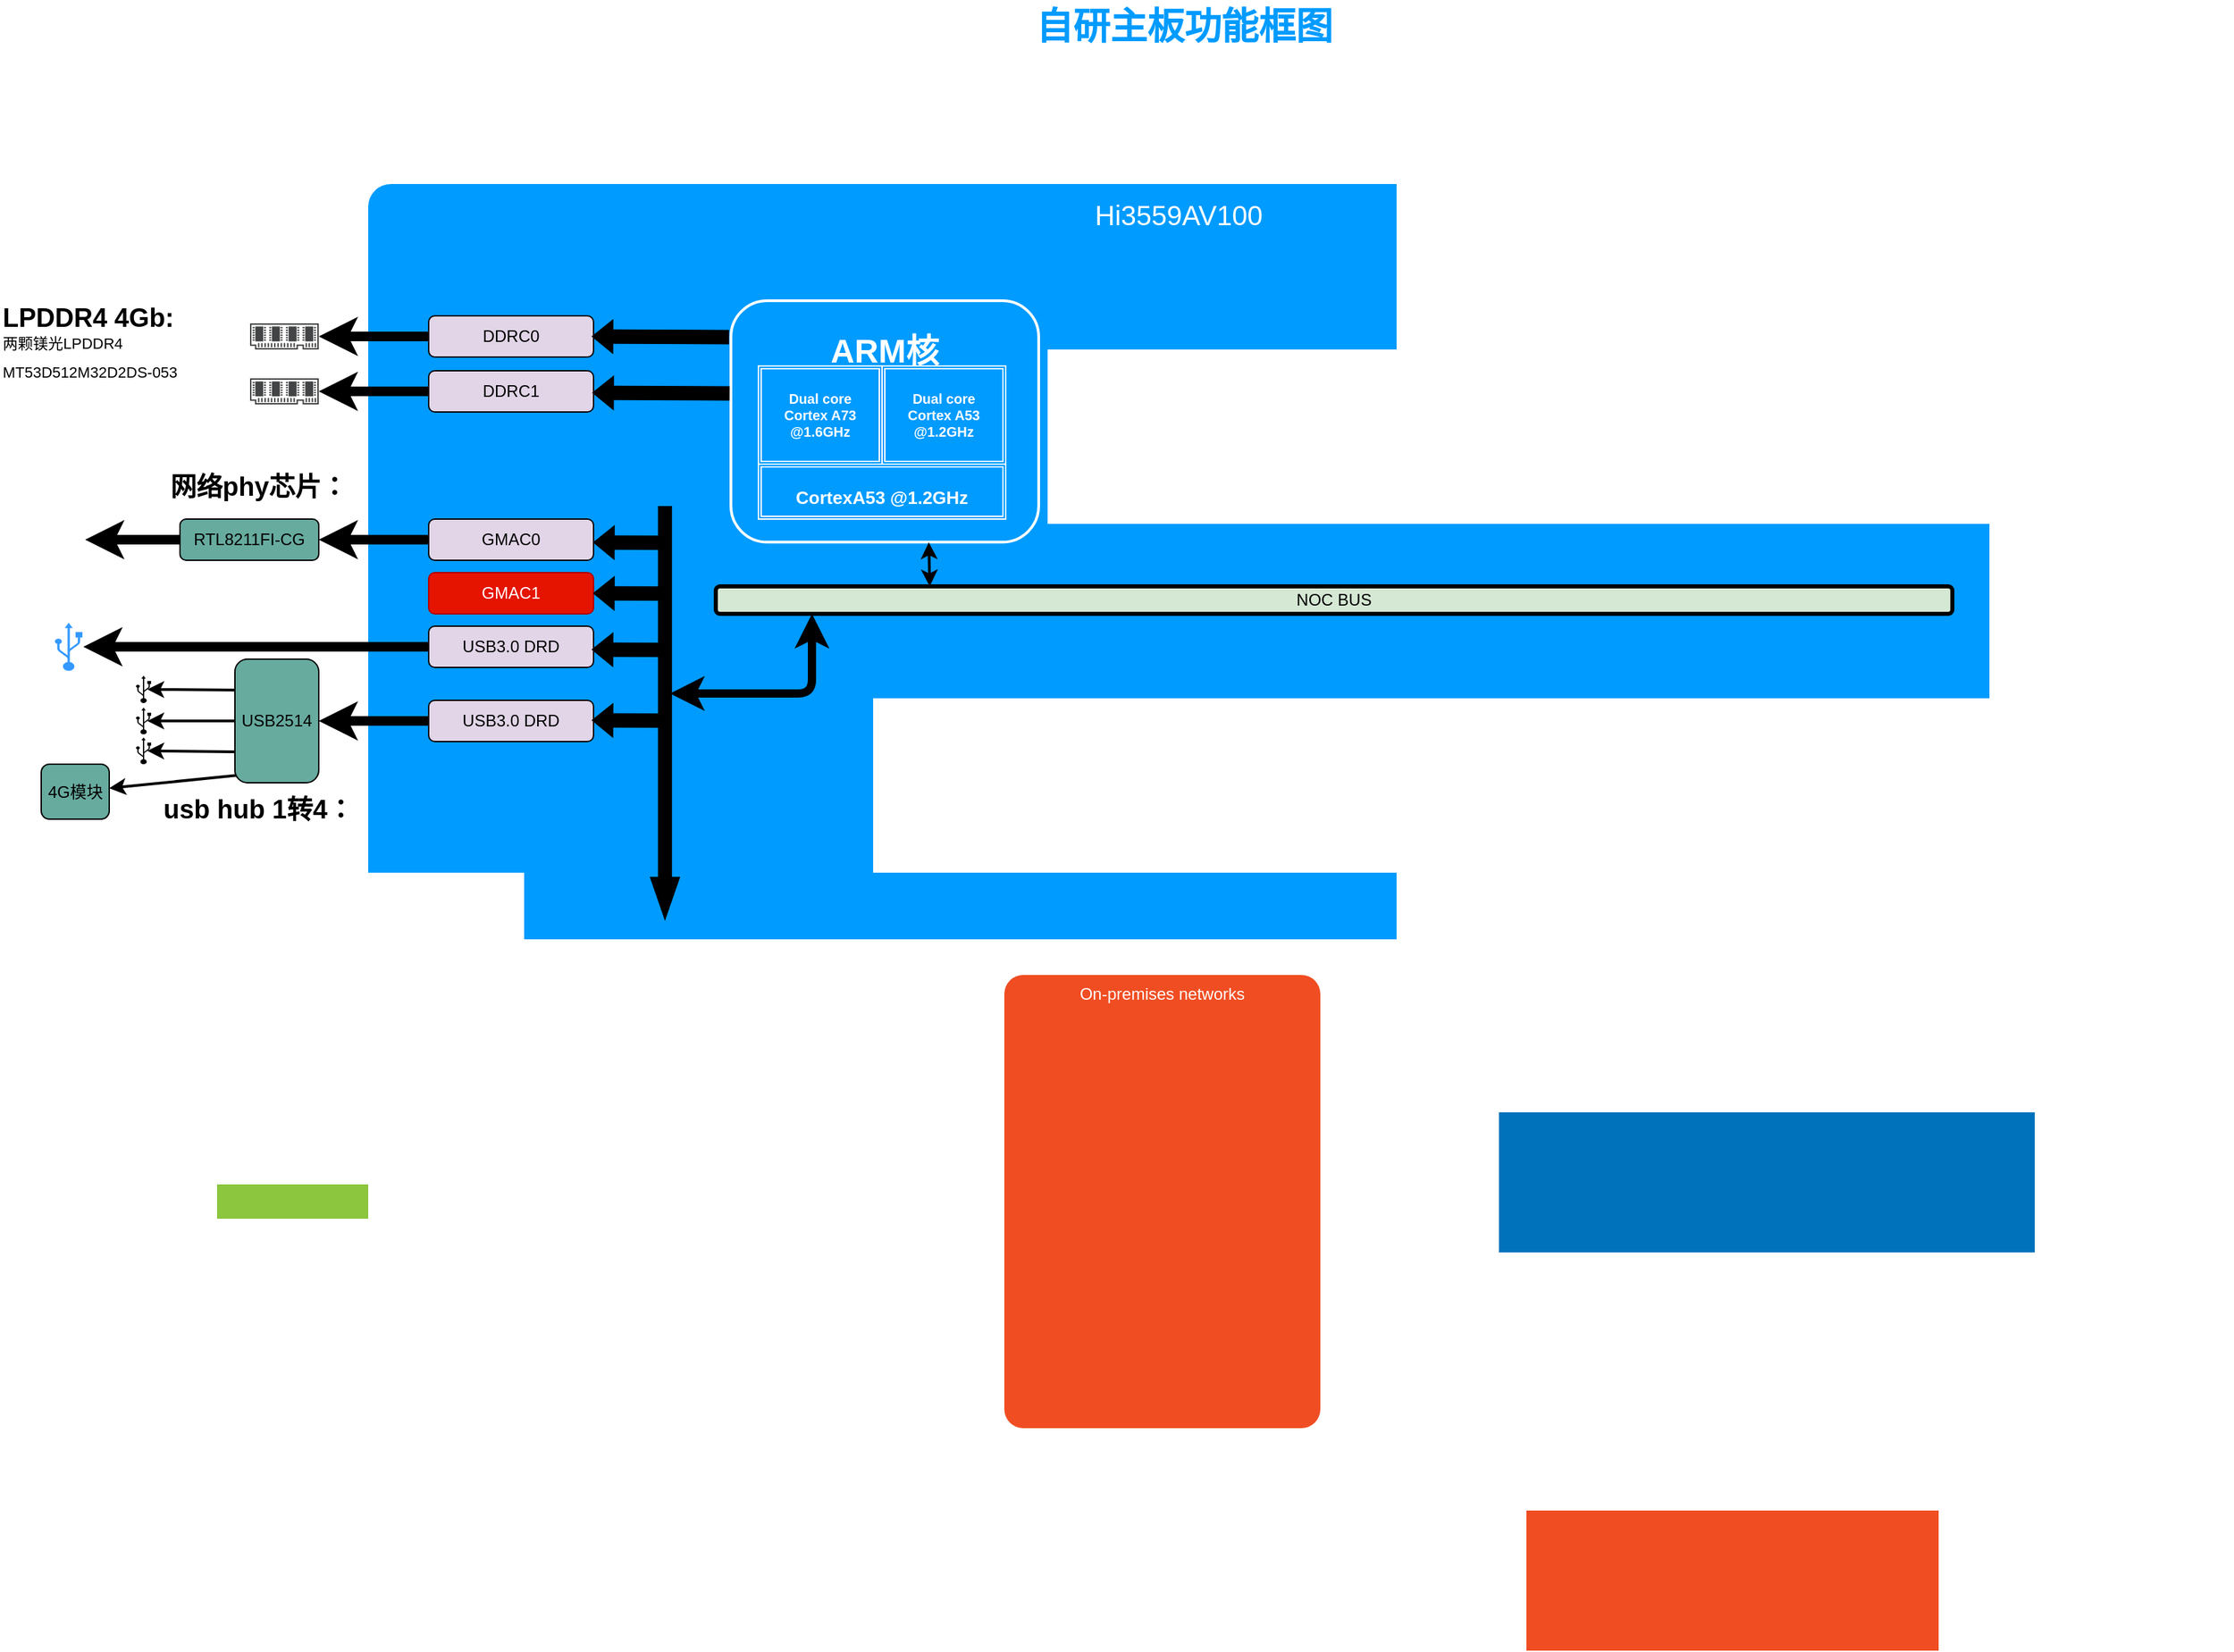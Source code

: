 <mxfile version="13.1.3" type="github">
  <diagram name="Page-1" id="7a6c530e-6e37-e111-ec74-82921da8cc10">
    <mxGraphModel dx="1185" dy="635" grid="1" gridSize="10" guides="1" tooltips="1" connect="1" arrows="1" fold="1" page="1" pageScale="1.5" pageWidth="1169" pageHeight="826" background="none" math="0" shadow="0">
      <root>
        <mxCell id="0" style=";html=1;" />
        <mxCell id="1" style=";html=1;" parent="0" />
        <mxCell id="23046e2b9bb16c14-116" value="Hi3559AV100" style="whiteSpace=wrap;html=1;rounded=1;shadow=0;strokeColor=none;strokeWidth=2;fillColor=#009BFF;fontSize=20;fontColor=#FFFFFF;align=center;arcSize=3;verticalAlign=top;spacingTop=4;" parent="1" vertex="1">
          <mxGeometry x="287" y="154" width="1180" height="550" as="geometry" />
        </mxCell>
        <mxCell id="23046e2b9bb16c14-28" value="On-premises networks" style="rounded=1;whiteSpace=wrap;html=1;shadow=0;strokeWidth=2;fillColor=#F04D22;fontSize=12;fontColor=#FFFFFF;align=center;strokeColor=none;arcSize=6;verticalAlign=top;" parent="1" vertex="1">
          <mxGeometry x="750" y="730" width="230" height="330" as="geometry" />
        </mxCell>
        <mxCell id="23046e2b9bb16c14-50" value="&lt;h1&gt;&lt;b style=&quot;color: rgb(255 , 255 , 255)&quot;&gt;ARM核&lt;/b&gt;&lt;/h1&gt;" style="rounded=1;whiteSpace=wrap;html=1;shadow=0;strokeWidth=2;fillColor=none;fontSize=12;fontColor=#000000;align=center;strokeColor=#FFFFFF;verticalAlign=top;" parent="1" vertex="1">
          <mxGeometry x="551" y="239" width="224" height="175.75" as="geometry" />
        </mxCell>
        <mxCell id="23046e2b9bb16c14-84" value="" style="rounded=0;whiteSpace=wrap;html=1;shadow=0;strokeWidth=2;fillColor=#F04D22;fontSize=12;fontColor=#FFFFFF;align=center;strokeColor=none;arcSize=6;verticalAlign=top;" parent="1" vertex="1">
          <mxGeometry x="1130" y="1120" width="300" height="102" as="geometry" />
        </mxCell>
        <mxCell id="23046e2b9bb16c14-85" value="" style="rounded=0;whiteSpace=wrap;html=1;shadow=0;strokeWidth=2;fillColor=#8BC63E;fontSize=12;fontColor=#FFFFFF;align=center;strokeColor=none;arcSize=6;verticalAlign=top;" parent="1" vertex="1">
          <mxGeometry x="177" y="882.5" width="110" height="25" as="geometry" />
        </mxCell>
        <mxCell id="23046e2b9bb16c14-86" value="" style="rounded=0;whiteSpace=wrap;html=1;shadow=0;strokeWidth=2;fillColor=#0072BC;fontSize=12;fontColor=#FFFFFF;align=center;strokeColor=none;arcSize=3;verticalAlign=top;" parent="1" vertex="1">
          <mxGeometry x="1110" y="830" width="390" height="102" as="geometry" />
        </mxCell>
        <mxCell id="23046e2b9bb16c14-114" value="自研主板功能框图" style="text;html=1;strokeColor=none;fillColor=none;align=center;verticalAlign=middle;whiteSpace=wrap;rounded=0;shadow=0;fontSize=27;fontColor=#009BFF;fontStyle=1" parent="1" vertex="1">
          <mxGeometry x="118" y="20" width="1526" height="40" as="geometry" />
        </mxCell>
        <mxCell id="d0uxPwlX2UspknhCcL_q-5" value="&lt;div style=&quot;font-size: 10px&quot;&gt;&lt;font style=&quot;font-size: 10px&quot;&gt;Dual core&lt;/font&gt;&lt;/div&gt;&lt;div style=&quot;font-size: 10px&quot;&gt;&lt;font style=&quot;font-size: 10px&quot;&gt;Cortex A73&lt;/font&gt;&lt;/div&gt;&lt;div style=&quot;font-size: 10px&quot;&gt;&lt;font style=&quot;font-size: 10px&quot;&gt;@1.6GHz&lt;/font&gt;&lt;/div&gt;" style="shape=ext;double=1;rounded=1;whiteSpace=wrap;html=1;fillColor=none;fontSize=27;fontColor=#FFFFFF;labelBackgroundColor=none;strokeColor=#FFFFFF;arcSize=0;fontStyle=1" parent="1" vertex="1">
          <mxGeometry x="571" y="286.5" width="90" height="71.5" as="geometry" />
        </mxCell>
        <mxCell id="d0uxPwlX2UspknhCcL_q-6" value="&lt;div style=&quot;font-size: 10px&quot;&gt;&lt;font style=&quot;font-size: 10px&quot;&gt;Dual core&lt;/font&gt;&lt;/div&gt;&lt;div style=&quot;font-size: 10px&quot;&gt;&lt;font style=&quot;font-size: 10px&quot;&gt;Cortex A53&lt;/font&gt;&lt;/div&gt;&lt;div style=&quot;font-size: 10px&quot;&gt;&lt;font style=&quot;font-size: 10px&quot;&gt;@1.2GHz&lt;/font&gt;&lt;/div&gt;" style="shape=ext;double=1;rounded=1;whiteSpace=wrap;html=1;fillColor=none;fontSize=27;fontColor=#FFFFFF;labelBackgroundColor=none;strokeColor=#FFFFFF;arcSize=0;fontStyle=1" parent="1" vertex="1">
          <mxGeometry x="661" y="286.5" width="90" height="71.5" as="geometry" />
        </mxCell>
        <mxCell id="d0uxPwlX2UspknhCcL_q-7" value="&lt;div&gt;&lt;font style=&quot;font-size: 13px&quot;&gt;CortexA53 @1.2GHz&lt;/font&gt;&lt;/div&gt;" style="shape=ext;double=1;rounded=1;whiteSpace=wrap;html=1;fillColor=none;fontSize=27;fontColor=#FFFFFF;labelBackgroundColor=none;strokeColor=#FFFFFF;arcSize=0;fontStyle=1" parent="1" vertex="1">
          <mxGeometry x="571" y="358" width="180" height="40" as="geometry" />
        </mxCell>
        <mxCell id="Mv4ZrgfnmBRwQUOOTOrC-1" value="NOC BUS" style="rounded=1;whiteSpace=wrap;html=1;fillColor=#d5e8d4;strokeColor=#000000;strokeWidth=3;" parent="1" vertex="1">
          <mxGeometry x="540" y="447" width="900" height="20" as="geometry" />
        </mxCell>
        <mxCell id="Mv4ZrgfnmBRwQUOOTOrC-4" value="" style="endArrow=classic;startArrow=classic;html=1;exitX=0.173;exitY=0;exitDx=0;exitDy=0;exitPerimeter=0;strokeWidth=2;entryX=0.643;entryY=1.001;entryDx=0;entryDy=0;entryPerimeter=0;" parent="1" source="Mv4ZrgfnmBRwQUOOTOrC-1" target="23046e2b9bb16c14-50" edge="1">
          <mxGeometry width="50" height="50" relative="1" as="geometry">
            <mxPoint x="490" y="467" as="sourcePoint" />
            <mxPoint x="540" y="417" as="targetPoint" />
          </mxGeometry>
        </mxCell>
        <mxCell id="Mv4ZrgfnmBRwQUOOTOrC-6" value="" style="html=1;shadow=0;dashed=0;align=center;verticalAlign=middle;shape=mxgraph.arrows2.arrow;dy=0.6;dx=26;direction=south;notch=0;strokeColor=#000000;strokeWidth=3;fillColor=#000000;" parent="1" vertex="1">
          <mxGeometry x="494" y="390" width="18" height="296" as="geometry" />
        </mxCell>
        <mxCell id="Mv4ZrgfnmBRwQUOOTOrC-8" value="" style="endArrow=classic;startArrow=classic;html=1;strokeWidth=6;jumpSize=7;exitX=0;exitY=0;exitDx=135;exitDy=5.4;exitPerimeter=0;" parent="1" source="Mv4ZrgfnmBRwQUOOTOrC-6" edge="1">
          <mxGeometry width="50" height="50" relative="1" as="geometry">
            <mxPoint x="560" y="517" as="sourcePoint" />
            <mxPoint x="610" y="467" as="targetPoint" />
            <Array as="points">
              <mxPoint x="610" y="525" />
            </Array>
          </mxGeometry>
        </mxCell>
        <mxCell id="Mv4ZrgfnmBRwQUOOTOrC-26" value="" style="edgeStyle=orthogonalEdgeStyle;rounded=0;jumpSize=7;orthogonalLoop=1;jettySize=auto;html=1;strokeWidth=7;fillColor=#000000;" parent="1" source="Mv4ZrgfnmBRwQUOOTOrC-9" edge="1">
          <mxGeometry relative="1" as="geometry">
            <mxPoint x="251" y="265" as="targetPoint" />
          </mxGeometry>
        </mxCell>
        <mxCell id="Mv4ZrgfnmBRwQUOOTOrC-9" value="DDRC0" style="rounded=1;whiteSpace=wrap;html=1;strokeColor=#000000;strokeWidth=1;fillColor=#e1d5e7;" parent="1" vertex="1">
          <mxGeometry x="331" y="250" width="120" height="30" as="geometry" />
        </mxCell>
        <mxCell id="Mv4ZrgfnmBRwQUOOTOrC-22" value="" style="edgeStyle=orthogonalEdgeStyle;rounded=0;jumpSize=7;orthogonalLoop=1;jettySize=auto;html=1;strokeWidth=7;fillColor=#000000;" parent="1" source="Mv4ZrgfnmBRwQUOOTOrC-10" edge="1">
          <mxGeometry relative="1" as="geometry">
            <mxPoint x="251" y="305" as="targetPoint" />
          </mxGeometry>
        </mxCell>
        <mxCell id="Mv4ZrgfnmBRwQUOOTOrC-10" value="DDRC1" style="rounded=1;whiteSpace=wrap;html=1;strokeColor=#000000;strokeWidth=1;fillColor=#e1d5e7;" parent="1" vertex="1">
          <mxGeometry x="331" y="290" width="120" height="30" as="geometry" />
        </mxCell>
        <mxCell id="Mv4ZrgfnmBRwQUOOTOrC-14" value="" style="shape=flexArrow;endArrow=classic;html=1;strokeWidth=1;exitX=0.005;exitY=0.151;exitDx=0;exitDy=0;exitPerimeter=0;entryX=1;entryY=0.5;entryDx=0;entryDy=0;fillColor=#000000;strokeColor=none;endWidth=14.286;endSize=4.962;width=10.476;" parent="1" edge="1">
          <mxGeometry width="50" height="50" relative="1" as="geometry">
            <mxPoint x="550.12" y="265.538" as="sourcePoint" />
            <mxPoint x="449" y="265" as="targetPoint" />
          </mxGeometry>
        </mxCell>
        <mxCell id="Mv4ZrgfnmBRwQUOOTOrC-18" value="" style="shape=flexArrow;endArrow=classic;html=1;strokeWidth=1;exitX=0.005;exitY=0.151;exitDx=0;exitDy=0;exitPerimeter=0;entryX=1;entryY=0.5;entryDx=0;entryDy=0;fillColor=#000000;strokeColor=none;endWidth=14.286;endSize=4.962;width=10.476;" parent="1" edge="1">
          <mxGeometry width="50" height="50" relative="1" as="geometry">
            <mxPoint x="550.56" y="306.538" as="sourcePoint" />
            <mxPoint x="449.44" y="306" as="targetPoint" />
          </mxGeometry>
        </mxCell>
        <mxCell id="Mv4ZrgfnmBRwQUOOTOrC-30" value="" style="edgeStyle=orthogonalEdgeStyle;rounded=0;jumpSize=7;orthogonalLoop=1;jettySize=auto;html=1;strokeWidth=7;fillColor=#000000;" parent="1" source="Mv4ZrgfnmBRwQUOOTOrC-27" target="Mv4ZrgfnmBRwQUOOTOrC-29" edge="1">
          <mxGeometry relative="1" as="geometry" />
        </mxCell>
        <mxCell id="Mv4ZrgfnmBRwQUOOTOrC-27" value="GMAC0" style="rounded=1;whiteSpace=wrap;html=1;strokeColor=#000000;strokeWidth=1;fillColor=#e1d5e7;" parent="1" vertex="1">
          <mxGeometry x="331" y="398" width="120" height="30" as="geometry" />
        </mxCell>
        <mxCell id="DTykmbCHgorcb7IWtGqV-23" value="" style="edgeStyle=orthogonalEdgeStyle;rounded=0;orthogonalLoop=1;jettySize=auto;html=1;strokeWidth=7;entryX=1;entryY=0.5;entryDx=0;entryDy=0;" edge="1" parent="1" source="Mv4ZrgfnmBRwQUOOTOrC-29" target="DTykmbCHgorcb7IWtGqV-14">
          <mxGeometry relative="1" as="geometry">
            <mxPoint x="51" y="413" as="targetPoint" />
          </mxGeometry>
        </mxCell>
        <mxCell id="Mv4ZrgfnmBRwQUOOTOrC-29" value="RTL8211FI-CG" style="rounded=1;whiteSpace=wrap;html=1;strokeColor=#000000;strokeWidth=1;fillColor=#67AB9F;" parent="1" vertex="1">
          <mxGeometry x="150" y="398" width="101" height="30" as="geometry" />
        </mxCell>
        <mxCell id="Mv4ZrgfnmBRwQUOOTOrC-28" value="GMAC1" style="rounded=1;whiteSpace=wrap;html=1;strokeColor=#B20000;strokeWidth=1;fillColor=#e51400;fontColor=#ffffff;" parent="1" vertex="1">
          <mxGeometry x="331" y="437" width="120" height="30" as="geometry" />
        </mxCell>
        <mxCell id="Mv4ZrgfnmBRwQUOOTOrC-33" value="&lt;b&gt;&lt;font style=&quot;font-size: 19px&quot;&gt;LPDDR4 4Gb:&lt;br&gt;&lt;/font&gt;&lt;/b&gt;&lt;span style=&quot;text-align: center&quot;&gt;&lt;font&gt;&lt;span style=&quot;font-size: 11px&quot;&gt;两颗镁光LPDDR4 MT53D512M32D2DS-053&amp;nbsp;&lt;/span&gt;&lt;/font&gt;&lt;/span&gt;&lt;b&gt;&lt;font style=&quot;font-size: 19px&quot;&gt;&lt;br&gt;&lt;/font&gt;&lt;/b&gt;" style="text;html=1;strokeColor=none;fillColor=none;align=left;verticalAlign=middle;whiteSpace=wrap;rounded=0;" parent="1" vertex="1">
          <mxGeometry x="19" y="250" width="181" height="40" as="geometry" />
        </mxCell>
        <mxCell id="DTykmbCHgorcb7IWtGqV-1" value="" style="shape=flexArrow;endArrow=classic;html=1;strokeWidth=1;exitX=0.005;exitY=0.151;exitDx=0;exitDy=0;exitPerimeter=0;fillColor=#000000;strokeColor=none;endWidth=14.286;endSize=4.962;width=10.476;" edge="1" parent="1">
          <mxGeometry width="50" height="50" relative="1" as="geometry">
            <mxPoint x="501.12" y="415.288" as="sourcePoint" />
            <mxPoint x="450" y="415" as="targetPoint" />
          </mxGeometry>
        </mxCell>
        <mxCell id="DTykmbCHgorcb7IWtGqV-2" value="" style="shape=flexArrow;endArrow=classic;html=1;strokeWidth=1;exitX=0.005;exitY=0.151;exitDx=0;exitDy=0;exitPerimeter=0;fillColor=#000000;strokeColor=none;endWidth=14.286;endSize=4.962;width=10.476;" edge="1" parent="1">
          <mxGeometry width="50" height="50" relative="1" as="geometry">
            <mxPoint x="501.12" y="452.288" as="sourcePoint" />
            <mxPoint x="450" y="452" as="targetPoint" />
          </mxGeometry>
        </mxCell>
        <mxCell id="DTykmbCHgorcb7IWtGqV-4" value="&lt;b&gt;&lt;font style=&quot;font-size: 19px&quot;&gt;网络phy芯片：&lt;/font&gt;&lt;/b&gt;" style="text;html=1;strokeColor=none;fillColor=none;align=left;verticalAlign=middle;whiteSpace=wrap;rounded=0;" vertex="1" parent="1">
          <mxGeometry x="141" y="355" width="139" height="40" as="geometry" />
        </mxCell>
        <mxCell id="DTykmbCHgorcb7IWtGqV-12" value="" style="edgeStyle=orthogonalEdgeStyle;rounded=0;orthogonalLoop=1;jettySize=auto;html=1;strokeWidth=7;entryX=1.033;entryY=0.5;entryDx=0;entryDy=0;entryPerimeter=0;" edge="1" parent="1" source="DTykmbCHgorcb7IWtGqV-5" target="DTykmbCHgorcb7IWtGqV-13">
          <mxGeometry relative="1" as="geometry">
            <mxPoint x="251" y="491" as="targetPoint" />
          </mxGeometry>
        </mxCell>
        <mxCell id="DTykmbCHgorcb7IWtGqV-5" value="USB3.0 DRD" style="rounded=1;whiteSpace=wrap;html=1;strokeColor=#000000;strokeWidth=1;fillColor=#e1d5e7;" vertex="1" parent="1">
          <mxGeometry x="331" y="476" width="120" height="30" as="geometry" />
        </mxCell>
        <mxCell id="DTykmbCHgorcb7IWtGqV-32" value="" style="edgeStyle=orthogonalEdgeStyle;rounded=0;orthogonalLoop=1;jettySize=auto;html=1;strokeWidth=7;" edge="1" parent="1" source="DTykmbCHgorcb7IWtGqV-6" target="DTykmbCHgorcb7IWtGqV-31">
          <mxGeometry relative="1" as="geometry" />
        </mxCell>
        <mxCell id="DTykmbCHgorcb7IWtGqV-6" value="USB3.0 DRD" style="rounded=1;whiteSpace=wrap;html=1;strokeColor=#000000;strokeWidth=1;fillColor=#e1d5e7;" vertex="1" parent="1">
          <mxGeometry x="331" y="530" width="120" height="30" as="geometry" />
        </mxCell>
        <mxCell id="DTykmbCHgorcb7IWtGqV-39" style="rounded=0;orthogonalLoop=1;jettySize=auto;html=1;exitX=0;exitY=0.25;exitDx=0;exitDy=0;entryX=0.75;entryY=0.5;entryDx=0;entryDy=0;entryPerimeter=0;strokeWidth=2;" edge="1" parent="1" source="DTykmbCHgorcb7IWtGqV-31" target="DTykmbCHgorcb7IWtGqV-35">
          <mxGeometry relative="1" as="geometry" />
        </mxCell>
        <mxCell id="DTykmbCHgorcb7IWtGqV-40" style="edgeStyle=orthogonalEdgeStyle;rounded=0;orthogonalLoop=1;jettySize=auto;html=1;exitX=0;exitY=0.5;exitDx=0;exitDy=0;entryX=0.75;entryY=0.5;entryDx=0;entryDy=0;entryPerimeter=0;strokeWidth=2;" edge="1" parent="1" source="DTykmbCHgorcb7IWtGqV-31" target="DTykmbCHgorcb7IWtGqV-36">
          <mxGeometry relative="1" as="geometry" />
        </mxCell>
        <mxCell id="DTykmbCHgorcb7IWtGqV-41" style="rounded=0;orthogonalLoop=1;jettySize=auto;html=1;exitX=0;exitY=0.75;exitDx=0;exitDy=0;entryX=0.75;entryY=0.5;entryDx=0;entryDy=0;entryPerimeter=0;strokeWidth=2;" edge="1" parent="1" source="DTykmbCHgorcb7IWtGqV-31" target="DTykmbCHgorcb7IWtGqV-37">
          <mxGeometry relative="1" as="geometry" />
        </mxCell>
        <mxCell id="DTykmbCHgorcb7IWtGqV-45" value="" style="rounded=0;orthogonalLoop=1;jettySize=auto;html=1;strokeWidth=2;exitX=0.022;exitY=0.94;exitDx=0;exitDy=0;exitPerimeter=0;" edge="1" parent="1" source="DTykmbCHgorcb7IWtGqV-31" target="DTykmbCHgorcb7IWtGqV-44">
          <mxGeometry relative="1" as="geometry" />
        </mxCell>
        <mxCell id="DTykmbCHgorcb7IWtGqV-31" value="USB2514" style="rounded=1;whiteSpace=wrap;html=1;strokeColor=#000000;strokeWidth=1;fillColor=#67AB9F;" vertex="1" parent="1">
          <mxGeometry x="190" y="500" width="61" height="90" as="geometry" />
        </mxCell>
        <mxCell id="DTykmbCHgorcb7IWtGqV-44" value="4G模块" style="rounded=1;whiteSpace=wrap;html=1;strokeColor=#000000;strokeWidth=1;fillColor=#67AB9F;" vertex="1" parent="1">
          <mxGeometry x="49" y="576.5" width="49.5" height="40" as="geometry" />
        </mxCell>
        <mxCell id="DTykmbCHgorcb7IWtGqV-7" value="" style="shape=flexArrow;endArrow=classic;html=1;strokeWidth=1;exitX=0.005;exitY=0.151;exitDx=0;exitDy=0;exitPerimeter=0;fillColor=#000000;strokeColor=none;endWidth=14.286;endSize=4.962;width=10.476;" edge="1" parent="1">
          <mxGeometry width="50" height="50" relative="1" as="geometry">
            <mxPoint x="500.12" y="493.288" as="sourcePoint" />
            <mxPoint x="449" y="493" as="targetPoint" />
          </mxGeometry>
        </mxCell>
        <mxCell id="DTykmbCHgorcb7IWtGqV-8" value="" style="shape=flexArrow;endArrow=classic;html=1;strokeWidth=1;exitX=0.005;exitY=0.151;exitDx=0;exitDy=0;exitPerimeter=0;fillColor=#000000;strokeColor=none;endWidth=14.286;endSize=4.962;width=10.476;" edge="1" parent="1">
          <mxGeometry width="50" height="50" relative="1" as="geometry">
            <mxPoint x="500.12" y="544.788" as="sourcePoint" />
            <mxPoint x="449" y="544.5" as="targetPoint" />
          </mxGeometry>
        </mxCell>
        <mxCell id="DTykmbCHgorcb7IWtGqV-13" value="" style="shape=mxgraph.signs.tech.usb;html=1;fillColor=#3399FF;strokeColor=none;verticalLabelPosition=bottom;verticalAlign=top;align=center;" vertex="1" parent="1">
          <mxGeometry x="59" y="473.5" width="20" height="35" as="geometry" />
        </mxCell>
        <mxCell id="DTykmbCHgorcb7IWtGqV-14" value="" style="shape=image;html=1;verticalAlign=top;verticalLabelPosition=bottom;labelBackgroundColor=#ffffff;imageAspect=0;aspect=fixed;image=https://cdn2.iconfinder.com/data/icons/plastic-xp-network/128/Standard_Modular_Connection_Slot.png" vertex="1" parent="1">
          <mxGeometry x="49" y="397" width="32" height="32" as="geometry" />
        </mxCell>
        <mxCell id="DTykmbCHgorcb7IWtGqV-24" value="" style="pointerEvents=1;shadow=0;dashed=0;html=1;strokeColor=none;fillColor=#434445;aspect=fixed;labelPosition=center;verticalLabelPosition=bottom;verticalAlign=top;align=center;outlineConnect=0;shape=mxgraph.vvd.memory;" vertex="1" parent="1">
          <mxGeometry x="201" y="255.5" width="50" height="19" as="geometry" />
        </mxCell>
        <mxCell id="DTykmbCHgorcb7IWtGqV-25" value="" style="pointerEvents=1;shadow=0;dashed=0;html=1;strokeColor=none;fillColor=#434445;aspect=fixed;labelPosition=center;verticalLabelPosition=bottom;verticalAlign=top;align=center;outlineConnect=0;shape=mxgraph.vvd.memory;" vertex="1" parent="1">
          <mxGeometry x="201" y="295.5" width="50" height="19" as="geometry" />
        </mxCell>
        <mxCell id="DTykmbCHgorcb7IWtGqV-35" value="" style="shape=mxgraph.signs.tech.usb;html=1;fillColor=#000000;strokeColor=none;verticalLabelPosition=bottom;verticalAlign=top;align=center;" vertex="1" parent="1">
          <mxGeometry x="118" y="512" width="11" height="20" as="geometry" />
        </mxCell>
        <mxCell id="DTykmbCHgorcb7IWtGqV-36" value="" style="shape=mxgraph.signs.tech.usb;html=1;fillColor=#000000;strokeColor=none;verticalLabelPosition=bottom;verticalAlign=top;align=center;" vertex="1" parent="1">
          <mxGeometry x="118" y="535.25" width="11" height="19.5" as="geometry" />
        </mxCell>
        <mxCell id="DTykmbCHgorcb7IWtGqV-37" value="" style="shape=mxgraph.signs.tech.usb;html=1;fillColor=#000000;strokeColor=none;verticalLabelPosition=bottom;verticalAlign=top;align=center;" vertex="1" parent="1">
          <mxGeometry x="118" y="557" width="11" height="19.5" as="geometry" />
        </mxCell>
        <mxCell id="DTykmbCHgorcb7IWtGqV-46" value="&lt;span style=&quot;font-size: 19px&quot;&gt;&lt;b&gt;usb hub 1转4：&lt;/b&gt;&lt;/span&gt;" style="text;html=1;strokeColor=none;fillColor=none;align=left;verticalAlign=middle;whiteSpace=wrap;rounded=0;" vertex="1" parent="1">
          <mxGeometry x="135.5" y="590" width="150" height="40" as="geometry" />
        </mxCell>
      </root>
    </mxGraphModel>
  </diagram>
</mxfile>
